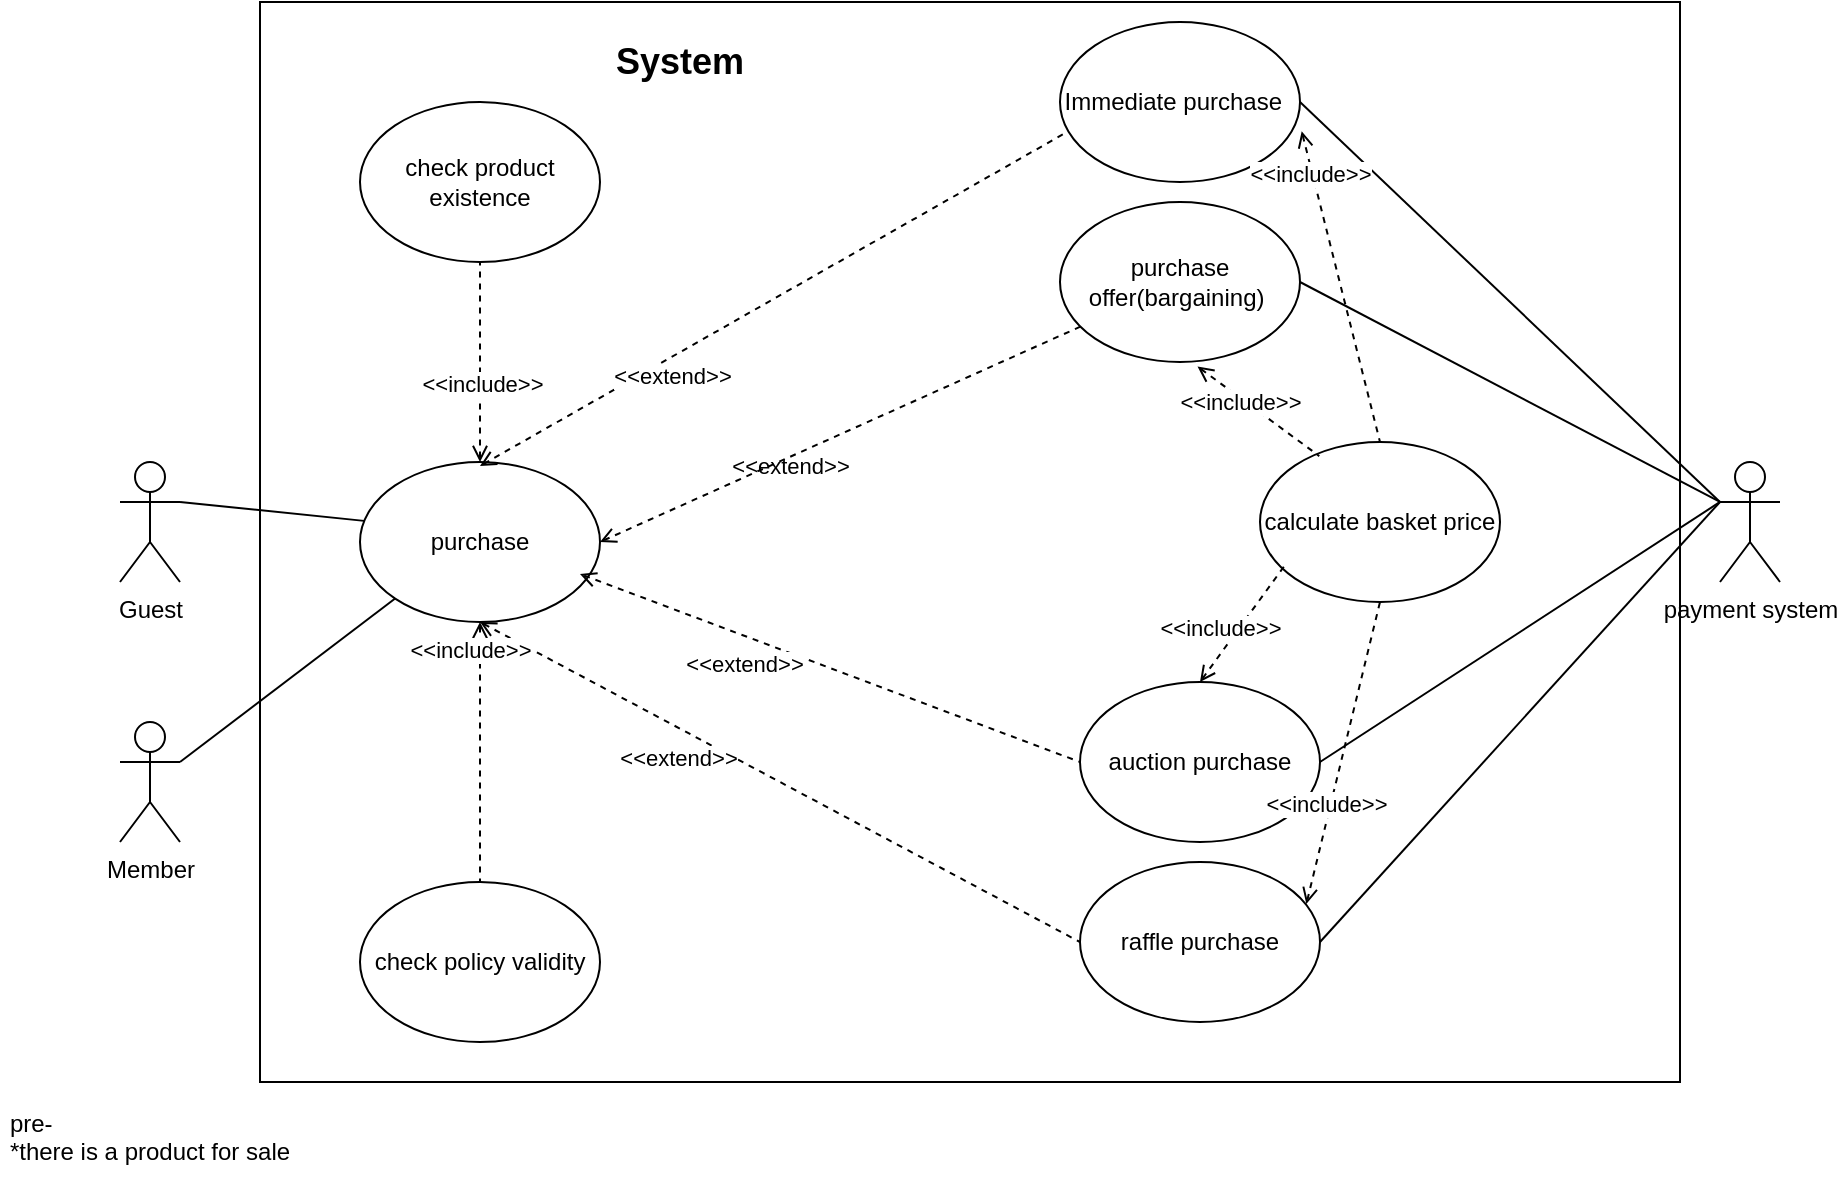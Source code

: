 <mxfile version="14.6.3" type="device" pages="5"><diagram id="LYYo90XzuGMvSSQ_Qr7-" name="use case 2.9"><mxGraphModel dx="1038" dy="580" grid="1" gridSize="10" guides="1" tooltips="1" connect="1" arrows="1" fold="1" page="1" pageScale="1" pageWidth="827" pageHeight="1169" math="0" shadow="0"><root><mxCell id="0"/><mxCell id="1" parent="0"/><mxCell id="b2Fs6pZOKG2eScJOrIsH-1" value="" style="rounded=0;whiteSpace=wrap;html=1;" parent="1" vertex="1"><mxGeometry x="190" y="20" width="710" height="540" as="geometry"/></mxCell><mxCell id="b2Fs6pZOKG2eScJOrIsH-2" value="&lt;font style=&quot;font-size: 18px&quot;&gt;&lt;b&gt;System&lt;/b&gt;&lt;/font&gt;" style="text;html=1;strokeColor=none;fillColor=none;align=center;verticalAlign=middle;whiteSpace=wrap;rounded=0;" parent="1" vertex="1"><mxGeometry x="380" y="40" width="40" height="20" as="geometry"/></mxCell><mxCell id="b2Fs6pZOKG2eScJOrIsH-3" value="Guest" style="shape=umlActor;verticalLabelPosition=bottom;verticalAlign=top;html=1;outlineConnect=0;" parent="1" vertex="1"><mxGeometry x="120" y="250" width="30" height="60" as="geometry"/></mxCell><mxCell id="b2Fs6pZOKG2eScJOrIsH-6" value="Immediate purchase&amp;nbsp;&amp;nbsp;" style="ellipse;whiteSpace=wrap;html=1;" parent="1" vertex="1"><mxGeometry x="590" y="30" width="120" height="80" as="geometry"/></mxCell><mxCell id="b2Fs6pZOKG2eScJOrIsH-7" value="purchase offer(bargaining)&amp;nbsp;" style="ellipse;whiteSpace=wrap;html=1;" parent="1" vertex="1"><mxGeometry x="590" y="120" width="120" height="80" as="geometry"/></mxCell><mxCell id="b2Fs6pZOKG2eScJOrIsH-8" value="auction purchase" style="ellipse;whiteSpace=wrap;html=1;" parent="1" vertex="1"><mxGeometry x="600" y="360" width="120" height="80" as="geometry"/></mxCell><mxCell id="b2Fs6pZOKG2eScJOrIsH-9" value="raffle purchase" style="ellipse;whiteSpace=wrap;html=1;" parent="1" vertex="1"><mxGeometry x="600" y="450" width="120" height="80" as="geometry"/></mxCell><mxCell id="b2Fs6pZOKG2eScJOrIsH-14" value="payment system" style="shape=umlActor;verticalLabelPosition=bottom;verticalAlign=top;html=1;outlineConnect=0;" parent="1" vertex="1"><mxGeometry x="920" y="250" width="30" height="60" as="geometry"/></mxCell><mxCell id="b2Fs6pZOKG2eScJOrIsH-15" value="" style="endArrow=none;html=1;strokeWidth=1;exitX=1;exitY=0.5;exitDx=0;exitDy=0;entryX=0;entryY=0.333;entryDx=0;entryDy=0;entryPerimeter=0;" parent="1" source="b2Fs6pZOKG2eScJOrIsH-6" target="b2Fs6pZOKG2eScJOrIsH-14" edge="1"><mxGeometry width="50" height="50" relative="1" as="geometry"><mxPoint x="390" y="310" as="sourcePoint"/><mxPoint x="440" y="260" as="targetPoint"/></mxGeometry></mxCell><mxCell id="b2Fs6pZOKG2eScJOrIsH-16" value="" style="endArrow=none;html=1;strokeWidth=1;entryX=1;entryY=0.5;entryDx=0;entryDy=0;exitX=0;exitY=0.333;exitDx=0;exitDy=0;exitPerimeter=0;" parent="1" source="b2Fs6pZOKG2eScJOrIsH-14" target="b2Fs6pZOKG2eScJOrIsH-7" edge="1"><mxGeometry width="50" height="50" relative="1" as="geometry"><mxPoint x="390" y="310" as="sourcePoint"/><mxPoint x="440" y="260" as="targetPoint"/></mxGeometry></mxCell><mxCell id="b2Fs6pZOKG2eScJOrIsH-17" value="" style="endArrow=none;html=1;strokeWidth=1;exitX=1;exitY=0.5;exitDx=0;exitDy=0;entryX=0;entryY=0.333;entryDx=0;entryDy=0;entryPerimeter=0;" parent="1" source="b2Fs6pZOKG2eScJOrIsH-8" target="b2Fs6pZOKG2eScJOrIsH-14" edge="1"><mxGeometry width="50" height="50" relative="1" as="geometry"><mxPoint x="390" y="310" as="sourcePoint"/><mxPoint x="440" y="260" as="targetPoint"/></mxGeometry></mxCell><mxCell id="b2Fs6pZOKG2eScJOrIsH-18" value="" style="endArrow=none;html=1;strokeWidth=1;exitX=1;exitY=0.5;exitDx=0;exitDy=0;entryX=0;entryY=0.333;entryDx=0;entryDy=0;entryPerimeter=0;" parent="1" source="b2Fs6pZOKG2eScJOrIsH-9" edge="1" target="b2Fs6pZOKG2eScJOrIsH-14"><mxGeometry width="50" height="50" relative="1" as="geometry"><mxPoint x="390" y="310" as="sourcePoint"/><mxPoint x="670" y="270" as="targetPoint"/></mxGeometry></mxCell><mxCell id="xn1g7ngLFAxdrp32-3mi-1" value="Member" style="shape=umlActor;verticalLabelPosition=bottom;verticalAlign=top;html=1;outlineConnect=0;" parent="1" vertex="1"><mxGeometry x="120" y="380" width="30" height="60" as="geometry"/></mxCell><mxCell id="WsXYbsfWdPV_cUbZ-mYJ-1" value="&lt;div style=&quot;text-align: left&quot;&gt;&lt;span&gt;pre-&lt;/span&gt;&lt;/div&gt;&lt;div style=&quot;text-align: left&quot;&gt;&lt;span&gt;*there is a product for sale&lt;/span&gt;&lt;/div&gt;&lt;div style=&quot;text-align: left&quot;&gt;&lt;br&gt;&lt;/div&gt;" style="text;html=1;strokeColor=none;fillColor=none;align=center;verticalAlign=middle;whiteSpace=wrap;rounded=0;" parent="1" vertex="1"><mxGeometry x="60" y="585" width="150" height="20" as="geometry"/></mxCell><mxCell id="vqwUWqQUF5Ha8Q0E7uZ_-1" value="purchase" style="ellipse;whiteSpace=wrap;html=1;" vertex="1" parent="1"><mxGeometry x="240" y="250" width="120" height="80" as="geometry"/></mxCell><mxCell id="vqwUWqQUF5Ha8Q0E7uZ_-2" value="" style="endArrow=none;html=1;exitX=1;exitY=0.333;exitDx=0;exitDy=0;exitPerimeter=0;entryX=0.017;entryY=0.368;entryDx=0;entryDy=0;entryPerimeter=0;" edge="1" parent="1" source="b2Fs6pZOKG2eScJOrIsH-3" target="vqwUWqQUF5Ha8Q0E7uZ_-1"><mxGeometry width="50" height="50" relative="1" as="geometry"><mxPoint x="390" y="320" as="sourcePoint"/><mxPoint x="440" y="270" as="targetPoint"/></mxGeometry></mxCell><mxCell id="vqwUWqQUF5Ha8Q0E7uZ_-3" value="" style="endArrow=none;html=1;exitX=1;exitY=0.333;exitDx=0;exitDy=0;exitPerimeter=0;entryX=0;entryY=1;entryDx=0;entryDy=0;" edge="1" parent="1" source="xn1g7ngLFAxdrp32-3mi-1" target="vqwUWqQUF5Ha8Q0E7uZ_-1"><mxGeometry width="50" height="50" relative="1" as="geometry"><mxPoint x="390" y="320" as="sourcePoint"/><mxPoint x="440" y="270" as="targetPoint"/></mxGeometry></mxCell><mxCell id="vqwUWqQUF5Ha8Q0E7uZ_-4" value="check product existence" style="ellipse;whiteSpace=wrap;html=1;" vertex="1" parent="1"><mxGeometry x="240" y="70" width="120" height="80" as="geometry"/></mxCell><mxCell id="WebZ_HDchoamNrW-QF0N-2" value="" style="endArrow=none;html=1;exitX=0.5;exitY=0;exitDx=0;exitDy=0;dashed=1;startArrow=open;startFill=0;" edge="1" parent="1" source="vqwUWqQUF5Ha8Q0E7uZ_-1" target="vqwUWqQUF5Ha8Q0E7uZ_-4"><mxGeometry width="50" height="50" relative="1" as="geometry"><mxPoint x="299.5" y="260" as="sourcePoint"/><mxPoint x="299.5" y="200" as="targetPoint"/></mxGeometry></mxCell><mxCell id="FwOVePtfRoRZjrnlJdae-1" value="&amp;lt;&amp;lt;include&amp;gt;&amp;gt;" style="edgeLabel;html=1;align=center;verticalAlign=middle;resizable=0;points=[];" vertex="1" connectable="0" parent="WebZ_HDchoamNrW-QF0N-2"><mxGeometry x="-0.54" y="-3" relative="1" as="geometry"><mxPoint x="-2" y="-16" as="offset"/></mxGeometry></mxCell><mxCell id="NxCVzPVJ4UTw1zER4ajZ-1" value="" style="endArrow=none;dashed=1;html=1;strokeWidth=1;entryX=0.017;entryY=0.698;entryDx=0;entryDy=0;endFill=0;entryPerimeter=0;startArrow=open;startFill=0;" edge="1" parent="1" target="b2Fs6pZOKG2eScJOrIsH-6"><mxGeometry width="50" height="50" relative="1" as="geometry"><mxPoint x="300" y="252" as="sourcePoint"/><mxPoint x="304.03" y="417.38" as="targetPoint"/></mxGeometry></mxCell><mxCell id="NxCVzPVJ4UTw1zER4ajZ-2" value="&amp;lt;&amp;lt;extend&amp;gt;&amp;gt;" style="edgeLabel;html=1;align=center;verticalAlign=middle;resizable=0;points=[];" vertex="1" connectable="0" parent="NxCVzPVJ4UTw1zER4ajZ-1"><mxGeometry x="-0.307" relative="1" as="geometry"><mxPoint x="-5.07" y="12.26" as="offset"/></mxGeometry></mxCell><mxCell id="MO4QFQQY7Mv7rf0YVzIj-1" value="" style="endArrow=none;dashed=1;html=1;strokeWidth=1;exitX=1;exitY=0.5;exitDx=0;exitDy=0;endFill=0;startArrow=open;startFill=0;" edge="1" parent="1" source="vqwUWqQUF5Ha8Q0E7uZ_-1" target="b2Fs6pZOKG2eScJOrIsH-7"><mxGeometry width="50" height="50" relative="1" as="geometry"><mxPoint x="397.574" y="178.284" as="sourcePoint"/><mxPoint x="321.6" y="413.04" as="targetPoint"/></mxGeometry></mxCell><mxCell id="MO4QFQQY7Mv7rf0YVzIj-2" value="&amp;lt;&amp;lt;extend&amp;gt;&amp;gt;" style="edgeLabel;html=1;align=center;verticalAlign=middle;resizable=0;points=[];labelBackgroundColor=none;" vertex="1" connectable="0" parent="MO4QFQQY7Mv7rf0YVzIj-1"><mxGeometry x="-0.307" relative="1" as="geometry"><mxPoint x="12" y="-1" as="offset"/></mxGeometry></mxCell><mxCell id="MO4QFQQY7Mv7rf0YVzIj-3" value="" style="endArrow=none;dashed=1;html=1;strokeWidth=1;entryX=0;entryY=0.5;entryDx=0;entryDy=0;endFill=0;startArrow=open;startFill=0;" edge="1" parent="1" target="b2Fs6pZOKG2eScJOrIsH-8"><mxGeometry width="50" height="50" relative="1" as="geometry"><mxPoint x="350" y="306" as="sourcePoint"/><mxPoint x="331.6" y="423.04" as="targetPoint"/></mxGeometry></mxCell><mxCell id="MO4QFQQY7Mv7rf0YVzIj-4" value="&amp;lt;&amp;lt;extend&amp;gt;&amp;gt;" style="edgeLabel;html=1;align=center;verticalAlign=middle;resizable=0;points=[];" vertex="1" connectable="0" parent="MO4QFQQY7Mv7rf0YVzIj-3"><mxGeometry x="-0.307" relative="1" as="geometry"><mxPoint x="-5.07" y="12.26" as="offset"/></mxGeometry></mxCell><mxCell id="MO4QFQQY7Mv7rf0YVzIj-5" value="" style="endArrow=none;dashed=1;html=1;strokeWidth=1;exitX=0.5;exitY=1;exitDx=0;exitDy=0;entryX=0;entryY=0.5;entryDx=0;entryDy=0;endFill=0;startArrow=open;startFill=0;" edge="1" parent="1" source="vqwUWqQUF5Ha8Q0E7uZ_-1" target="b2Fs6pZOKG2eScJOrIsH-9"><mxGeometry width="50" height="50" relative="1" as="geometry"><mxPoint x="417.574" y="198.284" as="sourcePoint"/><mxPoint x="341.6" y="433.04" as="targetPoint"/></mxGeometry></mxCell><mxCell id="MO4QFQQY7Mv7rf0YVzIj-6" value="&amp;lt;&amp;lt;extend&amp;gt;&amp;gt;" style="edgeLabel;html=1;align=center;verticalAlign=middle;resizable=0;points=[];" vertex="1" connectable="0" parent="MO4QFQQY7Mv7rf0YVzIj-5"><mxGeometry x="-0.307" relative="1" as="geometry"><mxPoint x="-5.07" y="12.26" as="offset"/></mxGeometry></mxCell><mxCell id="M95Yaop4t_9F8HB49w1v-1" value="check policy validity" style="ellipse;whiteSpace=wrap;html=1;labelBackgroundColor=none;" vertex="1" parent="1"><mxGeometry x="240" y="460" width="120" height="80" as="geometry"/></mxCell><mxCell id="M95Yaop4t_9F8HB49w1v-2" value="" style="endArrow=none;html=1;entryX=0.5;entryY=0;entryDx=0;entryDy=0;dashed=1;startArrow=open;startFill=0;" edge="1" parent="1" source="vqwUWqQUF5Ha8Q0E7uZ_-1" target="M95Yaop4t_9F8HB49w1v-1"><mxGeometry width="50" height="50" relative="1" as="geometry"><mxPoint x="309.5" y="270" as="sourcePoint"/><mxPoint x="309.5" y="210" as="targetPoint"/></mxGeometry></mxCell><mxCell id="M95Yaop4t_9F8HB49w1v-3" value="&amp;lt;&amp;lt;include&amp;gt;&amp;gt;" style="edgeLabel;html=1;align=center;verticalAlign=middle;resizable=0;points=[];" vertex="1" connectable="0" parent="M95Yaop4t_9F8HB49w1v-2"><mxGeometry x="-0.54" y="-3" relative="1" as="geometry"><mxPoint x="-2" y="-16" as="offset"/></mxGeometry></mxCell><mxCell id="M95Yaop4t_9F8HB49w1v-5" value="calculate basket price" style="ellipse;whiteSpace=wrap;html=1;labelBackgroundColor=none;" vertex="1" parent="1"><mxGeometry x="690" y="240" width="120" height="80" as="geometry"/></mxCell><mxCell id="M95Yaop4t_9F8HB49w1v-6" value="" style="endArrow=none;html=1;exitX=1.007;exitY=0.683;exitDx=0;exitDy=0;entryX=0.5;entryY=0;entryDx=0;entryDy=0;dashed=1;startArrow=open;startFill=0;exitPerimeter=0;" edge="1" parent="1" source="b2Fs6pZOKG2eScJOrIsH-6" target="M95Yaop4t_9F8HB49w1v-5"><mxGeometry width="50" height="50" relative="1" as="geometry"><mxPoint x="659.5" y="310" as="sourcePoint"/><mxPoint x="659.5" y="250" as="targetPoint"/></mxGeometry></mxCell><mxCell id="M95Yaop4t_9F8HB49w1v-7" value="&amp;lt;&amp;lt;include&amp;gt;&amp;gt;" style="edgeLabel;html=1;align=center;verticalAlign=middle;resizable=0;points=[];" vertex="1" connectable="0" parent="M95Yaop4t_9F8HB49w1v-6"><mxGeometry x="-0.54" y="-3" relative="1" as="geometry"><mxPoint x="-2" y="-16" as="offset"/></mxGeometry></mxCell><mxCell id="M95Yaop4t_9F8HB49w1v-8" value="" style="endArrow=none;html=1;exitX=0.573;exitY=1.028;exitDx=0;exitDy=0;entryX=0.247;entryY=0.088;entryDx=0;entryDy=0;dashed=1;startArrow=open;startFill=0;exitPerimeter=0;entryPerimeter=0;" edge="1" parent="1" source="b2Fs6pZOKG2eScJOrIsH-7" target="M95Yaop4t_9F8HB49w1v-5"><mxGeometry width="50" height="50" relative="1" as="geometry"><mxPoint x="720.84" y="94.64" as="sourcePoint"/><mxPoint x="760" y="250" as="targetPoint"/></mxGeometry></mxCell><mxCell id="M95Yaop4t_9F8HB49w1v-9" value="&amp;lt;&amp;lt;include&amp;gt;&amp;gt;" style="edgeLabel;html=1;align=center;verticalAlign=middle;resizable=0;points=[];" vertex="1" connectable="0" parent="M95Yaop4t_9F8HB49w1v-8"><mxGeometry x="-0.54" y="-3" relative="1" as="geometry"><mxPoint x="9" y="5" as="offset"/></mxGeometry></mxCell><mxCell id="M95Yaop4t_9F8HB49w1v-12" value="" style="endArrow=none;html=1;exitX=0.5;exitY=0;exitDx=0;exitDy=0;entryX=0.1;entryY=0.778;entryDx=0;entryDy=0;dashed=1;startArrow=open;startFill=0;entryPerimeter=0;" edge="1" parent="1" source="b2Fs6pZOKG2eScJOrIsH-8" target="M95Yaop4t_9F8HB49w1v-5"><mxGeometry width="50" height="50" relative="1" as="geometry"><mxPoint x="570" y="350" as="sourcePoint"/><mxPoint x="570" y="290" as="targetPoint"/></mxGeometry></mxCell><mxCell id="M95Yaop4t_9F8HB49w1v-13" value="&amp;lt;&amp;lt;include&amp;gt;&amp;gt;" style="edgeLabel;html=1;align=center;verticalAlign=middle;resizable=0;points=[];" vertex="1" connectable="0" parent="M95Yaop4t_9F8HB49w1v-12"><mxGeometry x="-0.54" y="-3" relative="1" as="geometry"><mxPoint x="-2" y="-16" as="offset"/></mxGeometry></mxCell><mxCell id="M95Yaop4t_9F8HB49w1v-14" value="" style="endArrow=none;html=1;exitX=0.943;exitY=0.263;exitDx=0;exitDy=0;entryX=0.5;entryY=1;entryDx=0;entryDy=0;dashed=1;startArrow=open;startFill=0;exitPerimeter=0;" edge="1" parent="1" source="b2Fs6pZOKG2eScJOrIsH-9" target="M95Yaop4t_9F8HB49w1v-5"><mxGeometry width="50" height="50" relative="1" as="geometry"><mxPoint x="319.5" y="280" as="sourcePoint"/><mxPoint x="319.5" y="220" as="targetPoint"/></mxGeometry></mxCell><mxCell id="M95Yaop4t_9F8HB49w1v-15" value="&amp;lt;&amp;lt;include&amp;gt;&amp;gt;" style="edgeLabel;html=1;align=center;verticalAlign=middle;resizable=0;points=[];" vertex="1" connectable="0" parent="M95Yaop4t_9F8HB49w1v-14"><mxGeometry x="-0.54" y="-3" relative="1" as="geometry"><mxPoint x="-2" y="-16" as="offset"/></mxGeometry></mxCell></root></mxGraphModel></diagram><diagram id="x3O1I0SH4wNyOIBkKrDV" name="Immediate purchase  "><mxGraphModel dx="1038" dy="580" grid="1" gridSize="10" guides="1" tooltips="1" connect="1" arrows="1" fold="1" page="1" pageScale="1" pageWidth="827" pageHeight="1169" math="0" shadow="0"><root><mxCell id="Mp27AsJRZwUi8c5IHPKr-0"/><mxCell id="Mp27AsJRZwUi8c5IHPKr-1" parent="Mp27AsJRZwUi8c5IHPKr-0"/><mxCell id="Mp27AsJRZwUi8c5IHPKr-2" value="" style="rounded=0;whiteSpace=wrap;html=1;" parent="Mp27AsJRZwUi8c5IHPKr-1" vertex="1"><mxGeometry x="230" y="50" width="350" height="520" as="geometry"/></mxCell><mxCell id="Mp27AsJRZwUi8c5IHPKr-3" value="&lt;font style=&quot;font-size: 18px&quot;&gt;&lt;b&gt;System&lt;/b&gt;&lt;/font&gt;" style="text;html=1;strokeColor=none;fillColor=none;align=center;verticalAlign=middle;whiteSpace=wrap;rounded=0;" parent="Mp27AsJRZwUi8c5IHPKr-1" vertex="1"><mxGeometry x="380" y="70" width="40" height="20" as="geometry"/></mxCell><mxCell id="Mp27AsJRZwUi8c5IHPKr-4" value="Guest" style="shape=umlActor;verticalLabelPosition=bottom;verticalAlign=top;html=1;outlineConnect=0;" parent="Mp27AsJRZwUi8c5IHPKr-1" vertex="1"><mxGeometry x="130" y="250" width="30" height="60" as="geometry"/></mxCell><mxCell id="Mp27AsJRZwUi8c5IHPKr-5" value="pay" style="ellipse;whiteSpace=wrap;html=1;" parent="Mp27AsJRZwUi8c5IHPKr-1" vertex="1"><mxGeometry x="345" y="240" width="120" height="80" as="geometry"/></mxCell><mxCell id="Mp27AsJRZwUi8c5IHPKr-88" value="" style="endArrow=none;html=1;strokeWidth=1;exitX=0.5;exitY=0.5;exitDx=0;exitDy=0;exitPerimeter=0;entryX=0;entryY=0.5;entryDx=0;entryDy=0;" parent="Mp27AsJRZwUi8c5IHPKr-1" source="Mp27AsJRZwUi8c5IHPKr-4" target="Mp27AsJRZwUi8c5IHPKr-5" edge="1"><mxGeometry width="50" height="50" relative="1" as="geometry"><mxPoint x="390" y="320" as="sourcePoint"/><mxPoint x="440" y="270" as="targetPoint"/></mxGeometry></mxCell><mxCell id="Mp27AsJRZwUi8c5IHPKr-90" value="Payment system" style="shape=umlActor;verticalLabelPosition=bottom;verticalAlign=top;html=1;outlineConnect=0;" parent="Mp27AsJRZwUi8c5IHPKr-1" vertex="1"><mxGeometry x="630" y="250" width="30" height="60" as="geometry"/></mxCell><mxCell id="Mp27AsJRZwUi8c5IHPKr-92" value="" style="endArrow=none;html=1;strokeWidth=1;exitX=0.5;exitY=0.5;exitDx=0;exitDy=0;exitPerimeter=0;entryX=1;entryY=0.5;entryDx=0;entryDy=0;" parent="Mp27AsJRZwUi8c5IHPKr-1" source="Mp27AsJRZwUi8c5IHPKr-90" target="Mp27AsJRZwUi8c5IHPKr-5" edge="1"><mxGeometry width="50" height="50" relative="1" as="geometry"><mxPoint x="390" y="320" as="sourcePoint"/><mxPoint x="465.24" y="412.64" as="targetPoint"/></mxGeometry></mxCell><mxCell id="0LnWmASZvj8r4SmKCA6A-0" value="post-&lt;br&gt;*amount of product in store was updated&lt;br&gt;*user bought the product" style="text;html=1;strokeColor=none;fillColor=none;align=left;verticalAlign=middle;whiteSpace=wrap;rounded=0;" parent="Mp27AsJRZwUi8c5IHPKr-1" vertex="1"><mxGeometry x="40" y="575" width="620" height="20" as="geometry"/></mxCell><mxCell id="0LnWmASZvj8r4SmKCA6A-2" value="happy-&lt;br&gt;user buys the product &quot;soap&quot;, pays for it, and finish the transaction" style="text;html=1;align=left;verticalAlign=middle;resizable=0;points=[];autosize=1;strokeColor=none;" parent="Mp27AsJRZwUi8c5IHPKr-1" vertex="1"><mxGeometry x="40" y="620" width="370" height="30" as="geometry"/></mxCell><mxCell id="0LnWmASZvj8r4SmKCA6A-4" value="sad-&lt;br&gt;there are no ways for the user to make a mistake" style="text;html=1;align=left;verticalAlign=middle;resizable=0;points=[];autosize=1;strokeColor=none;" parent="Mp27AsJRZwUi8c5IHPKr-1" vertex="1"><mxGeometry x="40" y="670" width="280" height="30" as="geometry"/></mxCell></root></mxGraphModel></diagram><diagram id="xxIFkMKNj_hENoPi5NzZ" name="purchase offer(bargaining) "><mxGraphModel dx="1038" dy="580" grid="1" gridSize="10" guides="1" tooltips="1" connect="1" arrows="1" fold="1" page="1" pageScale="1" pageWidth="827" pageHeight="1169" math="0" shadow="0"><root><mxCell id="NS_hONS-Wo-LpTFMB2IX-0"/><mxCell id="NS_hONS-Wo-LpTFMB2IX-1" parent="NS_hONS-Wo-LpTFMB2IX-0"/><mxCell id="NS_hONS-Wo-LpTFMB2IX-2" value="" style="rounded=0;whiteSpace=wrap;html=1;" parent="NS_hONS-Wo-LpTFMB2IX-1" vertex="1"><mxGeometry x="160" y="50" width="620" height="600" as="geometry"/></mxCell><mxCell id="NS_hONS-Wo-LpTFMB2IX-3" value="&lt;font style=&quot;font-size: 18px&quot;&gt;&lt;b&gt;System&lt;/b&gt;&lt;/font&gt;" style="text;html=1;strokeColor=none;fillColor=none;align=center;verticalAlign=middle;whiteSpace=wrap;rounded=0;" parent="NS_hONS-Wo-LpTFMB2IX-1" vertex="1"><mxGeometry x="380" y="70" width="40" height="20" as="geometry"/></mxCell><mxCell id="NS_hONS-Wo-LpTFMB2IX-4" value="Guest" style="shape=umlActor;verticalLabelPosition=bottom;verticalAlign=top;html=1;outlineConnect=0;" parent="NS_hONS-Wo-LpTFMB2IX-1" vertex="1"><mxGeometry x="110" y="110" width="30" height="60" as="geometry"/></mxCell><mxCell id="NS_hONS-Wo-LpTFMB2IX-6" value="offer price to owner/manager" style="ellipse;whiteSpace=wrap;html=1;" parent="NS_hONS-Wo-LpTFMB2IX-1" vertex="1"><mxGeometry x="370" y="100" width="120" height="80" as="geometry"/></mxCell><mxCell id="NS_hONS-Wo-LpTFMB2IX-9" value="" style="endArrow=none;html=1;strokeWidth=1;exitX=0.5;exitY=0.5;exitDx=0;exitDy=0;exitPerimeter=0;entryX=0;entryY=0.5;entryDx=0;entryDy=0;" parent="NS_hONS-Wo-LpTFMB2IX-1" source="NS_hONS-Wo-LpTFMB2IX-4" target="NS_hONS-Wo-LpTFMB2IX-6" edge="1"><mxGeometry width="50" height="50" relative="1" as="geometry"><mxPoint x="390" y="320" as="sourcePoint"/><mxPoint x="320" y="140" as="targetPoint"/></mxGeometry></mxCell><mxCell id="NS_hONS-Wo-LpTFMB2IX-10" value="Payment system" style="shape=umlActor;verticalLabelPosition=bottom;verticalAlign=top;html=1;outlineConnect=0;" parent="NS_hONS-Wo-LpTFMB2IX-1" vertex="1"><mxGeometry x="880" y="320" width="30" height="60" as="geometry"/></mxCell><mxCell id="YmDNh4i9ASDcjlH_65HV-1" value="reject offer" style="ellipse;whiteSpace=wrap;html=1;" parent="NS_hONS-Wo-LpTFMB2IX-1" vertex="1"><mxGeometry x="230" y="400" width="120" height="80" as="geometry"/></mxCell><mxCell id="YmDNh4i9ASDcjlH_65HV-2" value="" style="endArrow=none;dashed=1;html=1;strokeWidth=1;exitX=0;exitY=1;exitDx=0;exitDy=0;entryX=0.68;entryY=0.038;entryDx=0;entryDy=0;endFill=0;entryPerimeter=0;startArrow=open;startFill=0;" parent="NS_hONS-Wo-LpTFMB2IX-1" source="NS_hONS-Wo-LpTFMB2IX-6" target="YmDNh4i9ASDcjlH_65HV-1" edge="1"><mxGeometry width="50" height="50" relative="1" as="geometry"><mxPoint x="440" y="260" as="sourcePoint"/><mxPoint x="440" y="190" as="targetPoint"/></mxGeometry></mxCell><mxCell id="YmDNh4i9ASDcjlH_65HV-3" value="&amp;lt;&amp;lt;extend&amp;gt;&amp;gt;" style="edgeLabel;html=1;align=center;verticalAlign=middle;resizable=0;points=[];" parent="YmDNh4i9ASDcjlH_65HV-2" vertex="1" connectable="0"><mxGeometry x="-0.307" relative="1" as="geometry"><mxPoint x="-5.07" y="12.26" as="offset"/></mxGeometry></mxCell><mxCell id="YmDNh4i9ASDcjlH_65HV-4" value="counter offer" style="ellipse;whiteSpace=wrap;html=1;" parent="NS_hONS-Wo-LpTFMB2IX-1" vertex="1"><mxGeometry x="400" y="400" width="120" height="80" as="geometry"/></mxCell><mxCell id="YmDNh4i9ASDcjlH_65HV-5" value="" style="endArrow=none;dashed=1;html=1;strokeWidth=1;exitX=0.5;exitY=1;exitDx=0;exitDy=0;entryX=0.5;entryY=0;entryDx=0;entryDy=0;endFill=0;startArrow=open;startFill=0;" parent="NS_hONS-Wo-LpTFMB2IX-1" source="NS_hONS-Wo-LpTFMB2IX-6" target="YmDNh4i9ASDcjlH_65HV-4" edge="1"><mxGeometry width="50" height="50" relative="1" as="geometry"><mxPoint x="397.574" y="328.284" as="sourcePoint"/><mxPoint x="361.6" y="413.04" as="targetPoint"/></mxGeometry></mxCell><mxCell id="YmDNh4i9ASDcjlH_65HV-6" value="&amp;lt;&amp;lt;extend&amp;gt;&amp;gt;" style="edgeLabel;html=1;align=center;verticalAlign=middle;resizable=0;points=[];" parent="YmDNh4i9ASDcjlH_65HV-5" vertex="1" connectable="0"><mxGeometry x="-0.307" relative="1" as="geometry"><mxPoint x="-5.07" y="12.26" as="offset"/></mxGeometry></mxCell><mxCell id="YmDNh4i9ASDcjlH_65HV-8" value="inform owner/manager about offer" style="ellipse;whiteSpace=wrap;html=1;" parent="NS_hONS-Wo-LpTFMB2IX-1" vertex="1"><mxGeometry x="160" y="290" width="120" height="80" as="geometry"/></mxCell><mxCell id="YmDNh4i9ASDcjlH_65HV-9" value="" style="endArrow=open;dashed=1;html=1;strokeWidth=1;exitX=0.577;exitY=-0.017;exitDx=0;exitDy=0;entryX=0;entryY=0.5;entryDx=0;entryDy=0;endFill=0;exitPerimeter=0;" parent="NS_hONS-Wo-LpTFMB2IX-1" source="YmDNh4i9ASDcjlH_65HV-8" target="NS_hONS-Wo-LpTFMB2IX-6" edge="1"><mxGeometry width="50" height="50" relative="1" as="geometry"><mxPoint x="440" y="260" as="sourcePoint"/><mxPoint x="440" y="190" as="targetPoint"/></mxGeometry></mxCell><mxCell id="YmDNh4i9ASDcjlH_65HV-10" value="&amp;lt;&amp;lt;include&amp;gt;&amp;gt;" style="edgeLabel;html=1;align=center;verticalAlign=middle;resizable=0;points=[];" parent="YmDNh4i9ASDcjlH_65HV-9" vertex="1" connectable="0"><mxGeometry x="-0.307" relative="1" as="geometry"><mxPoint x="9" as="offset"/></mxGeometry></mxCell><mxCell id="YmDNh4i9ASDcjlH_65HV-11" value="reject counter" style="ellipse;whiteSpace=wrap;html=1;" parent="NS_hONS-Wo-LpTFMB2IX-1" vertex="1"><mxGeometry x="310" y="520" width="120" height="80" as="geometry"/></mxCell><mxCell id="YmDNh4i9ASDcjlH_65HV-12" value="" style="endArrow=none;dashed=1;html=1;strokeWidth=1;exitX=0;exitY=1;exitDx=0;exitDy=0;entryX=0.5;entryY=0;entryDx=0;entryDy=0;endFill=0;startArrow=open;startFill=0;" parent="NS_hONS-Wo-LpTFMB2IX-1" source="YmDNh4i9ASDcjlH_65HV-4" target="YmDNh4i9ASDcjlH_65HV-11" edge="1"><mxGeometry width="50" height="50" relative="1" as="geometry"><mxPoint x="440" y="340" as="sourcePoint"/><mxPoint x="470" y="410" as="targetPoint"/></mxGeometry></mxCell><mxCell id="YmDNh4i9ASDcjlH_65HV-13" value="&amp;lt;&amp;lt;extend&amp;gt;&amp;gt;" style="edgeLabel;html=1;align=center;verticalAlign=middle;resizable=0;points=[];" parent="YmDNh4i9ASDcjlH_65HV-12" vertex="1" connectable="0"><mxGeometry x="-0.307" relative="1" as="geometry"><mxPoint x="-5.07" y="12.26" as="offset"/></mxGeometry></mxCell><mxCell id="YmDNh4i9ASDcjlH_65HV-14" value="accept counter and&amp;nbsp; pay" style="ellipse;whiteSpace=wrap;html=1;" parent="NS_hONS-Wo-LpTFMB2IX-1" vertex="1"><mxGeometry x="450" y="520" width="120" height="80" as="geometry"/></mxCell><mxCell id="YmDNh4i9ASDcjlH_65HV-15" value="" style="endArrow=none;dashed=1;html=1;strokeWidth=1;exitX=0.763;exitY=0.967;exitDx=0;exitDy=0;entryX=0.5;entryY=0;entryDx=0;entryDy=0;endFill=0;startArrow=open;startFill=0;exitPerimeter=0;" parent="NS_hONS-Wo-LpTFMB2IX-1" source="YmDNh4i9ASDcjlH_65HV-4" target="YmDNh4i9ASDcjlH_65HV-14" edge="1"><mxGeometry width="50" height="50" relative="1" as="geometry"><mxPoint x="427.574" y="478.284" as="sourcePoint"/><mxPoint x="380" y="530" as="targetPoint"/></mxGeometry></mxCell><mxCell id="YmDNh4i9ASDcjlH_65HV-16" value="&amp;lt;&amp;lt;extend&amp;gt;&amp;gt;" style="edgeLabel;html=1;align=center;verticalAlign=middle;resizable=0;points=[];" parent="YmDNh4i9ASDcjlH_65HV-15" vertex="1" connectable="0"><mxGeometry x="-0.307" relative="1" as="geometry"><mxPoint x="-5.07" y="12.26" as="offset"/></mxGeometry></mxCell><mxCell id="YmDNh4i9ASDcjlH_65HV-17" value="" style="endArrow=none;html=1;strokeWidth=1;exitX=0.92;exitY=0.247;exitDx=0;exitDy=0;exitPerimeter=0;entryX=0;entryY=0.333;entryDx=0;entryDy=0;entryPerimeter=0;" parent="NS_hONS-Wo-LpTFMB2IX-1" source="YmDNh4i9ASDcjlH_65HV-14" target="NS_hONS-Wo-LpTFMB2IX-10" edge="1"><mxGeometry width="50" height="50" relative="1" as="geometry"><mxPoint x="135" y="150" as="sourcePoint"/><mxPoint x="380" y="150" as="targetPoint"/></mxGeometry></mxCell><mxCell id="YmDNh4i9ASDcjlH_65HV-18" value="confirm offer" style="ellipse;whiteSpace=wrap;html=1;" parent="NS_hONS-Wo-LpTFMB2IX-1" vertex="1"><mxGeometry x="550" y="370" width="120" height="80" as="geometry"/></mxCell><mxCell id="YmDNh4i9ASDcjlH_65HV-19" value="" style="endArrow=none;dashed=1;html=1;strokeWidth=1;exitX=0.98;exitY=0.722;exitDx=0;exitDy=0;entryX=0;entryY=0;entryDx=0;entryDy=0;endFill=0;startArrow=open;startFill=0;exitPerimeter=0;" parent="NS_hONS-Wo-LpTFMB2IX-1" source="NS_hONS-Wo-LpTFMB2IX-6" target="YmDNh4i9ASDcjlH_65HV-18" edge="1"><mxGeometry width="50" height="50" relative="1" as="geometry"><mxPoint x="440" y="340" as="sourcePoint"/><mxPoint x="470" y="410" as="targetPoint"/></mxGeometry></mxCell><mxCell id="YmDNh4i9ASDcjlH_65HV-20" value="&amp;lt;&amp;lt;extend&amp;gt;&amp;gt;" style="edgeLabel;html=1;align=center;verticalAlign=middle;resizable=0;points=[];" parent="YmDNh4i9ASDcjlH_65HV-19" vertex="1" connectable="0"><mxGeometry x="-0.307" relative="1" as="geometry"><mxPoint x="8.68" y="0.59" as="offset"/></mxGeometry></mxCell><mxCell id="YmDNh4i9ASDcjlH_65HV-22" value="make purchase" style="ellipse;whiteSpace=wrap;html=1;" parent="NS_hONS-Wo-LpTFMB2IX-1" vertex="1"><mxGeometry x="620" y="505" width="120" height="80" as="geometry"/></mxCell><mxCell id="YmDNh4i9ASDcjlH_65HV-23" value="" style="endArrow=open;dashed=1;html=1;strokeWidth=1;exitX=0.5;exitY=0;exitDx=0;exitDy=0;entryX=0.767;entryY=0.943;entryDx=0;entryDy=0;endFill=0;entryPerimeter=0;" parent="NS_hONS-Wo-LpTFMB2IX-1" source="YmDNh4i9ASDcjlH_65HV-22" target="YmDNh4i9ASDcjlH_65HV-18" edge="1"><mxGeometry width="50" height="50" relative="1" as="geometry"><mxPoint x="290" y="300" as="sourcePoint"/><mxPoint x="380" y="300" as="targetPoint"/></mxGeometry></mxCell><mxCell id="YmDNh4i9ASDcjlH_65HV-24" value="&amp;lt;&amp;lt;include&amp;gt;&amp;gt;" style="edgeLabel;html=1;align=center;verticalAlign=middle;resizable=0;points=[];" parent="YmDNh4i9ASDcjlH_65HV-23" vertex="1" connectable="0"><mxGeometry x="-0.307" relative="1" as="geometry"><mxPoint x="9" as="offset"/></mxGeometry></mxCell><mxCell id="YmDNh4i9ASDcjlH_65HV-25" value="" style="endArrow=none;html=1;strokeWidth=1;exitX=0.937;exitY=0.245;exitDx=0;exitDy=0;exitPerimeter=0;entryX=0.5;entryY=0.5;entryDx=0;entryDy=0;entryPerimeter=0;" parent="NS_hONS-Wo-LpTFMB2IX-1" source="YmDNh4i9ASDcjlH_65HV-22" target="NS_hONS-Wo-LpTFMB2IX-10" edge="1"><mxGeometry width="50" height="50" relative="1" as="geometry"><mxPoint x="135" y="150" as="sourcePoint"/><mxPoint x="380" y="150" as="targetPoint"/></mxGeometry></mxCell><mxCell id="o4rtH0gYHvN6PQqJsbhs-0" value="post-&lt;br&gt;none" style="text;html=1;strokeColor=none;fillColor=none;align=left;verticalAlign=middle;whiteSpace=wrap;rounded=0;" parent="NS_hONS-Wo-LpTFMB2IX-1" vertex="1"><mxGeometry x="30" y="770" width="40" height="20" as="geometry"/></mxCell><mxCell id="o4rtH0gYHvN6PQqJsbhs-1" value="happy-&lt;br&gt;*user offers 2$ for the product &quot;soap&quot;, and the owner/manager accepts the offer. the user pays 2$ for the soap and finish the transaction&lt;br&gt;*user offers 5$ for the product &quot;soap&quot;, and the owner counter offers 6$ for the soap, the user agrees for the counter offer and pays 6$ for the soap.&amp;nbsp;&lt;br&gt;*the user offers 1$ for the product &quot;soap&quot;, and the owner rejects the offer. the user does not pay and does not get the soap." style="text;html=1;strokeColor=none;fillColor=none;align=left;verticalAlign=middle;whiteSpace=wrap;rounded=0;" parent="NS_hONS-Wo-LpTFMB2IX-1" vertex="1"><mxGeometry x="30" y="840" width="720" height="20" as="geometry"/></mxCell><mxCell id="o4rtH0gYHvN6PQqJsbhs-2" value="sad-&lt;br&gt;user offers 0$ for the product &quot;soap&quot;, the purchase is canceled and fail." style="text;html=1;strokeColor=none;fillColor=none;align=left;verticalAlign=middle;whiteSpace=wrap;rounded=0;" parent="NS_hONS-Wo-LpTFMB2IX-1" vertex="1"><mxGeometry x="30" y="920" width="480" height="20" as="geometry"/></mxCell><mxCell id="o4rtH0gYHvN6PQqJsbhs-5" value="pre-&lt;br&gt;*user's offer must be a positive number" style="text;html=1;strokeColor=none;fillColor=none;align=left;verticalAlign=middle;whiteSpace=wrap;rounded=0;" parent="NS_hONS-Wo-LpTFMB2IX-1" vertex="1"><mxGeometry x="30" y="730" width="450" height="20" as="geometry"/></mxCell></root></mxGraphModel></diagram><diagram id="G0y2hY1IL-mW9aHYdnjn" name="auction purchase"><mxGraphModel dx="1038" dy="580" grid="1" gridSize="10" guides="1" tooltips="1" connect="1" arrows="1" fold="1" page="1" pageScale="1" pageWidth="827" pageHeight="1169" math="0" shadow="0"><root><mxCell id="Ad95MsZw_1BeFbZ4WT9K-0"/><mxCell id="Ad95MsZw_1BeFbZ4WT9K-1" parent="Ad95MsZw_1BeFbZ4WT9K-0"/><mxCell id="Ad95MsZw_1BeFbZ4WT9K-2" value="" style="rounded=0;whiteSpace=wrap;html=1;" parent="Ad95MsZw_1BeFbZ4WT9K-1" vertex="1"><mxGeometry x="140" y="10" width="550" height="700" as="geometry"/></mxCell><mxCell id="Ad95MsZw_1BeFbZ4WT9K-3" value="&lt;font style=&quot;font-size: 18px&quot;&gt;&lt;b&gt;System&lt;/b&gt;&lt;/font&gt;" style="text;html=1;strokeColor=none;fillColor=none;align=center;verticalAlign=middle;whiteSpace=wrap;rounded=0;" parent="Ad95MsZw_1BeFbZ4WT9K-1" vertex="1"><mxGeometry x="380" y="70" width="40" height="20" as="geometry"/></mxCell><mxCell id="Ad95MsZw_1BeFbZ4WT9K-4" value="member" style="shape=umlActor;verticalLabelPosition=bottom;verticalAlign=top;html=1;outlineConnect=0;" parent="Ad95MsZw_1BeFbZ4WT9K-1" vertex="1"><mxGeometry x="30" y="160" width="30" height="60" as="geometry"/></mxCell><mxCell id="Ad95MsZw_1BeFbZ4WT9K-5" value="participate in auction" style="ellipse;whiteSpace=wrap;html=1;" parent="Ad95MsZw_1BeFbZ4WT9K-1" vertex="1"><mxGeometry x="345" y="110" width="120" height="80" as="geometry"/></mxCell><mxCell id="Ad95MsZw_1BeFbZ4WT9K-6" value="increase bid" style="ellipse;whiteSpace=wrap;html=1;" parent="Ad95MsZw_1BeFbZ4WT9K-1" vertex="1"><mxGeometry x="170" y="260" width="120" height="80" as="geometry"/></mxCell><mxCell id="Ad95MsZw_1BeFbZ4WT9K-10" value="Payment system" style="shape=umlActor;verticalLabelPosition=bottom;verticalAlign=top;html=1;outlineConnect=0;" parent="Ad95MsZw_1BeFbZ4WT9K-1" vertex="1"><mxGeometry x="827" y="460" width="30" height="60" as="geometry"/></mxCell><mxCell id="-jVuNm4A0hlOVDk0KAOT-3" value="" style="endArrow=none;html=1;strokeWidth=1;entryX=0;entryY=0;entryDx=0;entryDy=0;exitX=0.5;exitY=0.5;exitDx=0;exitDy=0;exitPerimeter=0;" parent="Ad95MsZw_1BeFbZ4WT9K-1" source="Ad95MsZw_1BeFbZ4WT9K-4" target="Ad95MsZw_1BeFbZ4WT9K-6" edge="1"><mxGeometry width="50" height="50" relative="1" as="geometry"><mxPoint x="50" y="190" as="sourcePoint"/><mxPoint x="355" y="160" as="targetPoint"/></mxGeometry></mxCell><mxCell id="-jVuNm4A0hlOVDk0KAOT-4" value="update bidding price" style="ellipse;whiteSpace=wrap;html=1;" parent="Ad95MsZw_1BeFbZ4WT9K-1" vertex="1"><mxGeometry x="170" y="410" width="120" height="80" as="geometry"/></mxCell><mxCell id="-jVuNm4A0hlOVDk0KAOT-5" value="" style="endArrow=open;dashed=1;html=1;strokeWidth=1;exitX=0.5;exitY=0;exitDx=0;exitDy=0;entryX=0.5;entryY=1;entryDx=0;entryDy=0;endFill=0;" parent="Ad95MsZw_1BeFbZ4WT9K-1" source="-jVuNm4A0hlOVDk0KAOT-4" target="Ad95MsZw_1BeFbZ4WT9K-6" edge="1"><mxGeometry width="50" height="50" relative="1" as="geometry"><mxPoint x="264" y="274.64" as="sourcePoint"/><mxPoint x="372.574" y="188.284" as="targetPoint"/></mxGeometry></mxCell><mxCell id="-jVuNm4A0hlOVDk0KAOT-6" value="&amp;lt;&amp;lt;include&amp;gt;&amp;gt;" style="edgeLabel;html=1;align=center;verticalAlign=middle;resizable=0;points=[];" parent="-jVuNm4A0hlOVDk0KAOT-5" vertex="1" connectable="0"><mxGeometry x="-0.307" relative="1" as="geometry"><mxPoint y="-9" as="offset"/></mxGeometry></mxCell><mxCell id="-jVuNm4A0hlOVDk0KAOT-7" value="check initial price, current price and remaining time" style="ellipse;whiteSpace=wrap;html=1;" parent="Ad95MsZw_1BeFbZ4WT9K-1" vertex="1"><mxGeometry x="170" y="520" width="120" height="80" as="geometry"/></mxCell><mxCell id="-jVuNm4A0hlOVDk0KAOT-8" value="" style="endArrow=none;html=1;strokeWidth=1;exitX=0.5;exitY=0.5;exitDx=0;exitDy=0;exitPerimeter=0;entryX=0;entryY=0.5;entryDx=0;entryDy=0;" parent="Ad95MsZw_1BeFbZ4WT9K-1" source="Ad95MsZw_1BeFbZ4WT9K-4" target="-jVuNm4A0hlOVDk0KAOT-7" edge="1"><mxGeometry width="50" height="50" relative="1" as="geometry"><mxPoint x="390" y="390" as="sourcePoint"/><mxPoint x="440" y="340" as="targetPoint"/></mxGeometry></mxCell><mxCell id="-jVuNm4A0hlOVDk0KAOT-9" value="finish auction on timeout" style="ellipse;whiteSpace=wrap;html=1;" parent="Ad95MsZw_1BeFbZ4WT9K-1" vertex="1"><mxGeometry x="450" y="260" width="120" height="80" as="geometry"/></mxCell><mxCell id="-jVuNm4A0hlOVDk0KAOT-10" value="" style="endArrow=open;dashed=1;html=1;strokeWidth=1;exitX=0.5;exitY=0;exitDx=0;exitDy=0;entryX=0.795;entryY=0.902;entryDx=0;entryDy=0;endFill=0;entryPerimeter=0;" parent="Ad95MsZw_1BeFbZ4WT9K-1" source="-jVuNm4A0hlOVDk0KAOT-9" target="Ad95MsZw_1BeFbZ4WT9K-5" edge="1"><mxGeometry width="50" height="50" relative="1" as="geometry"><mxPoint x="264" y="274.64" as="sourcePoint"/><mxPoint x="372.574" y="188.284" as="targetPoint"/></mxGeometry></mxCell><mxCell id="-jVuNm4A0hlOVDk0KAOT-11" value="&amp;lt;&amp;lt;include&amp;gt;&amp;gt;" style="edgeLabel;html=1;align=center;verticalAlign=middle;resizable=0;points=[];" parent="-jVuNm4A0hlOVDk0KAOT-10" vertex="1" connectable="0"><mxGeometry x="-0.307" relative="1" as="geometry"><mxPoint y="-9" as="offset"/></mxGeometry></mxCell><mxCell id="-jVuNm4A0hlOVDk0KAOT-12" value="inform all members about higher bid" style="ellipse;whiteSpace=wrap;html=1;" parent="Ad95MsZw_1BeFbZ4WT9K-1" vertex="1"><mxGeometry x="294" y="410" width="120" height="80" as="geometry"/></mxCell><mxCell id="-jVuNm4A0hlOVDk0KAOT-13" value="" style="endArrow=open;dashed=1;html=1;strokeWidth=1;exitX=0.5;exitY=0;exitDx=0;exitDy=0;entryX=0.94;entryY=0.728;entryDx=0;entryDy=0;endFill=0;entryPerimeter=0;" parent="Ad95MsZw_1BeFbZ4WT9K-1" source="-jVuNm4A0hlOVDk0KAOT-12" target="Ad95MsZw_1BeFbZ4WT9K-6" edge="1"><mxGeometry width="50" height="50" relative="1" as="geometry"><mxPoint x="240" y="420" as="sourcePoint"/><mxPoint x="240" y="350" as="targetPoint"/></mxGeometry></mxCell><mxCell id="-jVuNm4A0hlOVDk0KAOT-14" value="&amp;lt;&amp;lt;include&amp;gt;&amp;gt;" style="edgeLabel;html=1;align=center;verticalAlign=middle;resizable=0;points=[];" parent="-jVuNm4A0hlOVDk0KAOT-13" vertex="1" connectable="0"><mxGeometry x="-0.307" relative="1" as="geometry"><mxPoint y="-9" as="offset"/></mxGeometry></mxCell><mxCell id="-jVuNm4A0hlOVDk0KAOT-15" value="alert winning member" style="ellipse;whiteSpace=wrap;html=1;" parent="Ad95MsZw_1BeFbZ4WT9K-1" vertex="1"><mxGeometry x="420" y="410" width="120" height="80" as="geometry"/></mxCell><mxCell id="-jVuNm4A0hlOVDk0KAOT-16" value="" style="endArrow=open;dashed=1;html=1;strokeWidth=1;exitX=0.277;exitY=0.073;exitDx=0;exitDy=0;entryX=0.407;entryY=0.988;entryDx=0;entryDy=0;endFill=0;entryPerimeter=0;exitPerimeter=0;" parent="Ad95MsZw_1BeFbZ4WT9K-1" source="-jVuNm4A0hlOVDk0KAOT-15" target="-jVuNm4A0hlOVDk0KAOT-9" edge="1"><mxGeometry width="50" height="50" relative="1" as="geometry"><mxPoint x="520" y="270" as="sourcePoint"/><mxPoint x="450.4" y="192.16" as="targetPoint"/></mxGeometry></mxCell><mxCell id="-jVuNm4A0hlOVDk0KAOT-17" value="&amp;lt;&amp;lt;include&amp;gt;&amp;gt;" style="edgeLabel;html=1;align=center;verticalAlign=middle;resizable=0;points=[];" parent="-jVuNm4A0hlOVDk0KAOT-16" vertex="1" connectable="0"><mxGeometry x="-0.307" relative="1" as="geometry"><mxPoint y="-9" as="offset"/></mxGeometry></mxCell><mxCell id="-jVuNm4A0hlOVDk0KAOT-18" value="make purchase" style="ellipse;whiteSpace=wrap;html=1;" parent="Ad95MsZw_1BeFbZ4WT9K-1" vertex="1"><mxGeometry x="550" y="410" width="120" height="80" as="geometry"/></mxCell><mxCell id="-jVuNm4A0hlOVDk0KAOT-19" value="" style="endArrow=open;dashed=1;html=1;strokeWidth=1;exitX=0.5;exitY=0;exitDx=0;exitDy=0;entryX=1;entryY=1;entryDx=0;entryDy=0;endFill=0;" parent="Ad95MsZw_1BeFbZ4WT9K-1" source="-jVuNm4A0hlOVDk0KAOT-18" target="-jVuNm4A0hlOVDk0KAOT-9" edge="1"><mxGeometry width="50" height="50" relative="1" as="geometry"><mxPoint x="463.24" y="425.84" as="sourcePoint"/><mxPoint x="508.84" y="349.04" as="targetPoint"/></mxGeometry></mxCell><mxCell id="-jVuNm4A0hlOVDk0KAOT-20" value="&amp;lt;&amp;lt;include&amp;gt;&amp;gt;" style="edgeLabel;html=1;align=center;verticalAlign=middle;resizable=0;points=[];" parent="-jVuNm4A0hlOVDk0KAOT-19" vertex="1" connectable="0"><mxGeometry x="-0.307" relative="1" as="geometry"><mxPoint y="-9" as="offset"/></mxGeometry></mxCell><mxCell id="-jVuNm4A0hlOVDk0KAOT-21" value="" style="endArrow=none;html=1;strokeWidth=1;entryX=0.5;entryY=0.5;entryDx=0;entryDy=0;exitX=1;exitY=0.5;exitDx=0;exitDy=0;entryPerimeter=0;" parent="Ad95MsZw_1BeFbZ4WT9K-1" source="-jVuNm4A0hlOVDk0KAOT-18" target="Ad95MsZw_1BeFbZ4WT9K-10" edge="1"><mxGeometry width="50" height="50" relative="1" as="geometry"><mxPoint x="640" y="378.28" as="sourcePoint"/><mxPoint x="782.574" y="459.996" as="targetPoint"/></mxGeometry></mxCell><mxCell id="jO4m7LV9QdxuuLVuBBmn-0" value="" style="endArrow=none;html=1;strokeWidth=1;entryX=0;entryY=0.5;entryDx=0;entryDy=0;exitX=0.5;exitY=0.5;exitDx=0;exitDy=0;exitPerimeter=0;" parent="Ad95MsZw_1BeFbZ4WT9K-1" source="Ad95MsZw_1BeFbZ4WT9K-4" target="Ad95MsZw_1BeFbZ4WT9K-5" edge="1"><mxGeometry width="50" height="50" relative="1" as="geometry"><mxPoint x="55" y="200" as="sourcePoint"/><mxPoint x="197.574" y="281.716" as="targetPoint"/></mxGeometry></mxCell><mxCell id="m2QVFT7rs8mawWTU5M7L-1" value="pre-&lt;br&gt;*an auction for the product was initiated&amp;nbsp;&lt;br&gt;*the user is a registered member of the system" style="text;html=1;align=left;verticalAlign=middle;resizable=0;points=[];autosize=1;strokeColor=none;" parent="Ad95MsZw_1BeFbZ4WT9K-1" vertex="1"><mxGeometry x="60" y="720" width="260" height="50" as="geometry"/></mxCell><mxCell id="m2QVFT7rs8mawWTU5M7L-3" value="post-&lt;br&gt;*the amount of the auctioned product was updated in the store's inventory" style="text;html=1;strokeColor=none;fillColor=none;align=left;verticalAlign=middle;whiteSpace=wrap;rounded=0;" parent="Ad95MsZw_1BeFbZ4WT9K-1" vertex="1"><mxGeometry x="60" y="780" width="570" height="20" as="geometry"/></mxCell><mxCell id="m2QVFT7rs8mawWTU5M7L-4" value="happy-&lt;br&gt;*user enters the auction for the product &quot;soap&quot; and bids 5$. by the end of the auction, the user's bid was the highest, the user pays 5$ for the product and completes the purchase" style="text;html=1;strokeColor=none;fillColor=none;align=left;verticalAlign=middle;whiteSpace=wrap;rounded=0;" parent="Ad95MsZw_1BeFbZ4WT9K-1" vertex="1"><mxGeometry x="60" y="820" width="570" height="20" as="geometry"/></mxCell><mxCell id="m2QVFT7rs8mawWTU5M7L-5" value="sad-&lt;br&gt;*user tries to enter the auction for for the product &quot;soap&quot; when there is no active auction&amp;nbsp; for &quot;soap&quot; being held, purchase will be canceled&lt;br&gt;*user tries to enter the auction for the product &quot;sop&quot; but there is no product named &quot;sop&quot; in the store &quot;store1&quot;, the purchase fail." style="text;html=1;strokeColor=none;fillColor=none;align=left;verticalAlign=middle;whiteSpace=wrap;rounded=0;" parent="Ad95MsZw_1BeFbZ4WT9K-1" vertex="1"><mxGeometry x="60" y="880" width="490" height="20" as="geometry"/></mxCell></root></mxGraphModel></diagram><diagram id="v3CYrTxssCygML1RAB85" name="raffle purchase"><mxGraphModel dx="1038" dy="580" grid="1" gridSize="10" guides="1" tooltips="1" connect="1" arrows="1" fold="1" page="1" pageScale="1" pageWidth="827" pageHeight="1169" math="0" shadow="0"><root><mxCell id="77LoZ8HAbTa-5CPpy3ym-0"/><mxCell id="77LoZ8HAbTa-5CPpy3ym-1" parent="77LoZ8HAbTa-5CPpy3ym-0"/><mxCell id="6bRnsVOAIYIhFSOLROm9-0" value="" style="rounded=0;whiteSpace=wrap;html=1;" parent="77LoZ8HAbTa-5CPpy3ym-1" vertex="1"><mxGeometry x="50" y="10" width="680" height="880" as="geometry"/></mxCell><mxCell id="6bRnsVOAIYIhFSOLROm9-1" value="&lt;font style=&quot;font-size: 18px&quot;&gt;&lt;b&gt;System&lt;/b&gt;&lt;/font&gt;" style="text;html=1;strokeColor=none;fillColor=none;align=center;verticalAlign=middle;whiteSpace=wrap;rounded=0;" parent="77LoZ8HAbTa-5CPpy3ym-1" vertex="1"><mxGeometry x="380" y="70" width="40" height="20" as="geometry"/></mxCell><mxCell id="6bRnsVOAIYIhFSOLROm9-2" value="Member" style="shape=umlActor;verticalLabelPosition=bottom;verticalAlign=top;html=1;outlineConnect=0;" parent="77LoZ8HAbTa-5CPpy3ym-1" vertex="1"><mxGeometry x="10" y="110" width="30" height="60" as="geometry"/></mxCell><mxCell id="6bRnsVOAIYIhFSOLROm9-3" value="participate in raffle" style="ellipse;whiteSpace=wrap;html=1;" parent="77LoZ8HAbTa-5CPpy3ym-1" vertex="1"><mxGeometry x="340" y="100" width="120" height="80" as="geometry"/></mxCell><mxCell id="6bRnsVOAIYIhFSOLROm9-7" value="" style="endArrow=none;html=1;strokeWidth=1;exitX=0.5;exitY=0.5;exitDx=0;exitDy=0;exitPerimeter=0;entryX=0;entryY=0.5;entryDx=0;entryDy=0;" parent="77LoZ8HAbTa-5CPpy3ym-1" source="6bRnsVOAIYIhFSOLROm9-2" target="6bRnsVOAIYIhFSOLROm9-3" edge="1"><mxGeometry width="50" height="50" relative="1" as="geometry"><mxPoint x="390" y="320" as="sourcePoint"/><mxPoint x="440" y="270" as="targetPoint"/></mxGeometry></mxCell><mxCell id="6bRnsVOAIYIhFSOLROm9-8" value="Payment system" style="shape=umlActor;verticalLabelPosition=bottom;verticalAlign=top;html=1;outlineConnect=0;" parent="77LoZ8HAbTa-5CPpy3ym-1" vertex="1"><mxGeometry x="770" y="500" width="30" height="60" as="geometry"/></mxCell><mxCell id="levJcXZpUlVj7kpk2uPq-0" value="finish raffle on timeout" style="ellipse;whiteSpace=wrap;html=1;" parent="77LoZ8HAbTa-5CPpy3ym-1" vertex="1"><mxGeometry x="470" y="190" width="120" height="80" as="geometry"/></mxCell><mxCell id="1AUh-IdMqoNWBFsh6XGE-0" value="" style="endArrow=none;dashed=1;html=1;strokeWidth=1;exitX=1;exitY=0.5;exitDx=0;exitDy=0;entryX=0.5;entryY=0;entryDx=0;entryDy=0;endFill=0;startArrow=open;startFill=0;" parent="77LoZ8HAbTa-5CPpy3ym-1" source="6bRnsVOAIYIhFSOLROm9-3" target="levJcXZpUlVj7kpk2uPq-0" edge="1"><mxGeometry width="50" height="50" relative="1" as="geometry"><mxPoint x="387.574" y="168.284" as="sourcePoint"/><mxPoint x="311.6" y="403.04" as="targetPoint"/></mxGeometry></mxCell><mxCell id="1AUh-IdMqoNWBFsh6XGE-1" value="&amp;lt;&amp;lt;extend&amp;gt;&amp;gt;" style="edgeLabel;html=1;align=center;verticalAlign=middle;resizable=0;points=[];" parent="1AUh-IdMqoNWBFsh6XGE-0" vertex="1" connectable="0"><mxGeometry x="-0.307" relative="1" as="geometry"><mxPoint x="-5.07" y="12.26" as="offset"/></mxGeometry></mxCell><mxCell id="1AUh-IdMqoNWBFsh6XGE-2" value="cancel all raffle purchases" style="ellipse;whiteSpace=wrap;html=1;" parent="77LoZ8HAbTa-5CPpy3ym-1" vertex="1"><mxGeometry x="410" y="320" width="120" height="80" as="geometry"/></mxCell><mxCell id="_N9BuF-0fefCJaaY0Ck7-0" value="" style="endArrow=open;dashed=1;html=1;strokeWidth=1;exitX=0.5;exitY=0;exitDx=0;exitDy=0;entryX=0.5;entryY=1;entryDx=0;entryDy=0;endFill=0;" parent="77LoZ8HAbTa-5CPpy3ym-1" source="1AUh-IdMqoNWBFsh6XGE-2" target="levJcXZpUlVj7kpk2uPq-0" edge="1"><mxGeometry width="50" height="50" relative="1" as="geometry"><mxPoint x="354" y="410" as="sourcePoint"/><mxPoint x="282.8" y="318.24" as="targetPoint"/></mxGeometry></mxCell><mxCell id="_N9BuF-0fefCJaaY0Ck7-1" value="&amp;lt;&amp;lt;include&amp;gt;&amp;gt;" style="edgeLabel;html=1;align=center;verticalAlign=middle;resizable=0;points=[];" parent="_N9BuF-0fefCJaaY0Ck7-0" vertex="1" connectable="0"><mxGeometry x="-0.307" relative="1" as="geometry"><mxPoint y="-9" as="offset"/></mxGeometry></mxCell><mxCell id="_N9BuF-0fefCJaaY0Ck7-2" value="enter raffle" style="ellipse;whiteSpace=wrap;html=1;" parent="77LoZ8HAbTa-5CPpy3ym-1" vertex="1"><mxGeometry x="200" y="180" width="120" height="80" as="geometry"/></mxCell><mxCell id="_N9BuF-0fefCJaaY0Ck7-4" value="" style="endArrow=open;dashed=1;html=1;strokeWidth=1;endFill=0;" parent="77LoZ8HAbTa-5CPpy3ym-1" source="_N9BuF-0fefCJaaY0Ck7-6" target="_N9BuF-0fefCJaaY0Ck7-2" edge="1"><mxGeometry width="50" height="50" relative="1" as="geometry"><mxPoint x="330" y="420" as="sourcePoint"/><mxPoint x="340" y="350" as="targetPoint"/></mxGeometry></mxCell><mxCell id="_N9BuF-0fefCJaaY0Ck7-5" value="&amp;lt;&amp;lt;include&amp;gt;&amp;gt;" style="edgeLabel;html=1;align=center;verticalAlign=middle;resizable=0;points=[];" parent="_N9BuF-0fefCJaaY0Ck7-4" vertex="1" connectable="0"><mxGeometry x="-0.307" relative="1" as="geometry"><mxPoint y="-9" as="offset"/></mxGeometry></mxCell><mxCell id="_N9BuF-0fefCJaaY0Ck7-6" value="check payment validity" style="ellipse;whiteSpace=wrap;html=1;" parent="77LoZ8HAbTa-5CPpy3ym-1" vertex="1"><mxGeometry x="200" y="320" width="120" height="80" as="geometry"/></mxCell><mxCell id="_N9BuF-0fefCJaaY0Ck7-7" value="successfully updated raffle details" style="ellipse;whiteSpace=wrap;html=1;" parent="77LoZ8HAbTa-5CPpy3ym-1" vertex="1"><mxGeometry x="190" y="440" width="120" height="80" as="geometry"/></mxCell><mxCell id="_N9BuF-0fefCJaaY0Ck7-9" value="" style="endArrow=open;dashed=1;html=1;strokeWidth=1;exitX=0.743;exitY=0.072;exitDx=0;exitDy=0;entryX=0;entryY=1;entryDx=0;entryDy=0;endFill=0;exitPerimeter=0;" parent="77LoZ8HAbTa-5CPpy3ym-1" source="_N9BuF-0fefCJaaY0Ck7-2" target="6bRnsVOAIYIhFSOLROm9-3" edge="1"><mxGeometry width="50" height="50" relative="1" as="geometry"><mxPoint x="490" y="420" as="sourcePoint"/><mxPoint x="484" y="330" as="targetPoint"/></mxGeometry></mxCell><mxCell id="_N9BuF-0fefCJaaY0Ck7-10" value="&amp;lt;&amp;lt;include&amp;gt;&amp;gt;" style="edgeLabel;html=1;align=center;verticalAlign=middle;resizable=0;points=[];" parent="_N9BuF-0fefCJaaY0Ck7-9" vertex="1" connectable="0"><mxGeometry x="-0.307" relative="1" as="geometry"><mxPoint y="-9" as="offset"/></mxGeometry></mxCell><mxCell id="BTtpOs4aKGjE5Fr4znrL-0" value="" style="endArrow=none;dashed=1;html=1;strokeWidth=1;exitX=0.5;exitY=1;exitDx=0;exitDy=0;entryX=0.56;entryY=0.015;entryDx=0;entryDy=0;endFill=0;startArrow=open;startFill=0;entryPerimeter=0;" parent="77LoZ8HAbTa-5CPpy3ym-1" source="_N9BuF-0fefCJaaY0Ck7-6" target="_N9BuF-0fefCJaaY0Ck7-7" edge="1"><mxGeometry width="50" height="50" relative="1" as="geometry"><mxPoint x="229.996" y="460.004" as="sourcePoint"/><mxPoint x="261.57" y="531.72" as="targetPoint"/></mxGeometry></mxCell><mxCell id="BTtpOs4aKGjE5Fr4znrL-1" value="&amp;lt;&amp;lt;extend&amp;gt;&amp;gt;" style="edgeLabel;html=1;align=center;verticalAlign=middle;resizable=0;points=[];" parent="BTtpOs4aKGjE5Fr4znrL-0" vertex="1" connectable="0"><mxGeometry x="-0.307" relative="1" as="geometry"><mxPoint x="-5.07" y="12.26" as="offset"/></mxGeometry></mxCell><mxCell id="BTtpOs4aKGjE5Fr4znrL-2" value="" style="endArrow=none;dashed=1;html=1;strokeWidth=1;entryX=0.5;entryY=0;entryDx=0;entryDy=0;endFill=0;startArrow=open;startFill=0;exitX=0.5;exitY=1;exitDx=0;exitDy=0;" parent="77LoZ8HAbTa-5CPpy3ym-1" source="_N9BuF-0fefCJaaY0Ck7-7" target="BTtpOs4aKGjE5Fr4znrL-4" edge="1"><mxGeometry width="50" height="50" relative="1" as="geometry"><mxPoint x="170" y="460" as="sourcePoint"/><mxPoint x="167.2" y="516.2" as="targetPoint"/></mxGeometry></mxCell><mxCell id="BTtpOs4aKGjE5Fr4znrL-3" value="&amp;lt;&amp;lt;extend&amp;gt;&amp;gt;" style="edgeLabel;html=1;align=center;verticalAlign=middle;resizable=0;points=[];" parent="BTtpOs4aKGjE5Fr4znrL-2" vertex="1" connectable="0"><mxGeometry x="-0.307" relative="1" as="geometry"><mxPoint x="-5.5" y="-7.17" as="offset"/></mxGeometry></mxCell><mxCell id="BTtpOs4aKGjE5Fr4znrL-4" value="finish raffle on reaching total price" style="ellipse;whiteSpace=wrap;html=1;" parent="77LoZ8HAbTa-5CPpy3ym-1" vertex="1"><mxGeometry x="190" y="560" width="120" height="80" as="geometry"/></mxCell><mxCell id="BTtpOs4aKGjE5Fr4znrL-5" value="draw random winner" style="ellipse;whiteSpace=wrap;html=1;" parent="77LoZ8HAbTa-5CPpy3ym-1" vertex="1"><mxGeometry x="110" y="710" width="120" height="80" as="geometry"/></mxCell><mxCell id="BTtpOs4aKGjE5Fr4znrL-6" value="" style="endArrow=open;dashed=1;html=1;strokeWidth=1;endFill=0;exitX=0.5;exitY=0;exitDx=0;exitDy=0;entryX=0.5;entryY=1;entryDx=0;entryDy=0;" parent="77LoZ8HAbTa-5CPpy3ym-1" source="BTtpOs4aKGjE5Fr4znrL-5" target="BTtpOs4aKGjE5Fr4znrL-4" edge="1"><mxGeometry width="50" height="50" relative="1" as="geometry"><mxPoint x="360" y="543.76" as="sourcePoint"/><mxPoint x="308.44" y="585" as="targetPoint"/></mxGeometry></mxCell><mxCell id="BTtpOs4aKGjE5Fr4znrL-7" value="&amp;lt;&amp;lt;include&amp;gt;&amp;gt;" style="edgeLabel;html=1;align=center;verticalAlign=middle;resizable=0;points=[];" parent="BTtpOs4aKGjE5Fr4znrL-6" vertex="1" connectable="0"><mxGeometry x="-0.307" relative="1" as="geometry"><mxPoint x="2.15" y="-5.64" as="offset"/></mxGeometry></mxCell><mxCell id="BTtpOs4aKGjE5Fr4znrL-8" value="inform all participants about cancelation" style="ellipse;whiteSpace=wrap;html=1;" parent="77LoZ8HAbTa-5CPpy3ym-1" vertex="1"><mxGeometry x="560" y="320" width="120" height="80" as="geometry"/></mxCell><mxCell id="BTtpOs4aKGjE5Fr4znrL-9" value="" style="endArrow=open;dashed=1;html=1;strokeWidth=1;exitX=0.5;exitY=0;exitDx=0;exitDy=0;entryX=0.767;entryY=0.973;entryDx=0;entryDy=0;endFill=0;entryPerimeter=0;" parent="77LoZ8HAbTa-5CPpy3ym-1" source="BTtpOs4aKGjE5Fr4znrL-8" target="levJcXZpUlVj7kpk2uPq-0" edge="1"><mxGeometry width="50" height="50" relative="1" as="geometry"><mxPoint x="480" y="330" as="sourcePoint"/><mxPoint x="540" y="280" as="targetPoint"/></mxGeometry></mxCell><mxCell id="BTtpOs4aKGjE5Fr4znrL-10" value="&amp;lt;&amp;lt;include&amp;gt;&amp;gt;" style="edgeLabel;html=1;align=center;verticalAlign=middle;resizable=0;points=[];" parent="BTtpOs4aKGjE5Fr4znrL-9" vertex="1" connectable="0"><mxGeometry x="-0.307" relative="1" as="geometry"><mxPoint y="-9" as="offset"/></mxGeometry></mxCell><mxCell id="BTtpOs4aKGjE5Fr4znrL-11" value="inform participants on result" style="ellipse;whiteSpace=wrap;html=1;" parent="77LoZ8HAbTa-5CPpy3ym-1" vertex="1"><mxGeometry x="240" y="710" width="120" height="80" as="geometry"/></mxCell><mxCell id="BTtpOs4aKGjE5Fr4znrL-12" value="" style="endArrow=open;dashed=1;html=1;strokeWidth=1;endFill=0;exitX=0.5;exitY=0;exitDx=0;exitDy=0;entryX=0.587;entryY=1.008;entryDx=0;entryDy=0;entryPerimeter=0;" parent="77LoZ8HAbTa-5CPpy3ym-1" source="BTtpOs4aKGjE5Fr4znrL-11" target="BTtpOs4aKGjE5Fr4znrL-4" edge="1"><mxGeometry width="50" height="50" relative="1" as="geometry"><mxPoint x="180" y="720" as="sourcePoint"/><mxPoint x="260" y="650" as="targetPoint"/></mxGeometry></mxCell><mxCell id="BTtpOs4aKGjE5Fr4znrL-13" value="&amp;lt;&amp;lt;include&amp;gt;&amp;gt;" style="edgeLabel;html=1;align=center;verticalAlign=middle;resizable=0;points=[];" parent="BTtpOs4aKGjE5Fr4znrL-12" vertex="1" connectable="0"><mxGeometry x="-0.307" relative="1" as="geometry"><mxPoint x="2.15" y="-5.64" as="offset"/></mxGeometry></mxCell><mxCell id="BTtpOs4aKGjE5Fr4znrL-14" value="make purchase" style="ellipse;whiteSpace=wrap;html=1;" parent="77LoZ8HAbTa-5CPpy3ym-1" vertex="1"><mxGeometry x="370" y="710" width="120" height="80" as="geometry"/></mxCell><mxCell id="BTtpOs4aKGjE5Fr4znrL-15" value="" style="endArrow=open;dashed=1;html=1;strokeWidth=1;endFill=0;exitX=0.5;exitY=0;exitDx=0;exitDy=0;entryX=1;entryY=1;entryDx=0;entryDy=0;" parent="77LoZ8HAbTa-5CPpy3ym-1" source="BTtpOs4aKGjE5Fr4znrL-14" target="BTtpOs4aKGjE5Fr4znrL-4" edge="1"><mxGeometry width="50" height="50" relative="1" as="geometry"><mxPoint x="310" y="720" as="sourcePoint"/><mxPoint x="270.44" y="650.64" as="targetPoint"/></mxGeometry></mxCell><mxCell id="BTtpOs4aKGjE5Fr4znrL-16" value="&amp;lt;&amp;lt;include&amp;gt;&amp;gt;" style="edgeLabel;html=1;align=center;verticalAlign=middle;resizable=0;points=[];" parent="BTtpOs4aKGjE5Fr4znrL-15" vertex="1" connectable="0"><mxGeometry x="-0.307" relative="1" as="geometry"><mxPoint x="2.15" y="-5.64" as="offset"/></mxGeometry></mxCell><mxCell id="BTtpOs4aKGjE5Fr4znrL-17" value="" style="endArrow=none;html=1;strokeWidth=1;exitX=0.5;exitY=0.5;exitDx=0;exitDy=0;exitPerimeter=0;entryX=0.953;entryY=0.303;entryDx=0;entryDy=0;entryPerimeter=0;" parent="77LoZ8HAbTa-5CPpy3ym-1" source="6bRnsVOAIYIhFSOLROm9-8" target="BTtpOs4aKGjE5Fr4znrL-14" edge="1"><mxGeometry width="50" height="50" relative="1" as="geometry"><mxPoint x="55" y="150" as="sourcePoint"/><mxPoint x="350" y="150" as="targetPoint"/></mxGeometry></mxCell><mxCell id="wl2kisZHnwge6OHLHut4-0" value="pre-&lt;br&gt;*a raffle must be initiated&lt;br&gt;*payment must be a positive number&lt;br&gt;*the user is a registered member of the system" style="text;html=1;strokeColor=none;fillColor=none;align=left;verticalAlign=middle;whiteSpace=wrap;rounded=0;" parent="77LoZ8HAbTa-5CPpy3ym-1" vertex="1"><mxGeometry x="770" y="50" width="230" height="20" as="geometry"/></mxCell><mxCell id="wl2kisZHnwge6OHLHut4-1" value="post-&lt;br&gt;*the amount of the raffled product was updated in the store's inventory" style="text;html=1;strokeColor=none;fillColor=none;align=left;verticalAlign=middle;whiteSpace=wrap;rounded=0;" parent="77LoZ8HAbTa-5CPpy3ym-1" vertex="1"><mxGeometry x="770" y="120" width="240" height="20" as="geometry"/></mxCell><mxCell id="wl2kisZHnwge6OHLHut4-2" value="&lt;div&gt;&lt;span&gt;happy-&lt;/span&gt;&lt;/div&gt;&lt;div&gt;&lt;span&gt;*user enters the raffle for the product &quot;soap&quot;, which normally costs 3$, while only 1$ was bought by other users. the user pays 2$ to get a 66% chance to win the raffle. the raffle closed and another user was declared as winner. the user does not get the 2$ back and does not get the soap.&lt;/span&gt;&lt;/div&gt;*user enters the raffle for the product &quot;soap&quot;, which normally costs 3$, while only 1$ was bought by other users. the user pays 2$ to get a 66% chance to win the raffle. the raffle closed and the user declared as winner. the user gets the soap." style="text;html=1;strokeColor=none;fillColor=none;align=left;verticalAlign=middle;whiteSpace=wrap;rounded=0;" parent="77LoZ8HAbTa-5CPpy3ym-1" vertex="1"><mxGeometry x="770" y="260" width="260" height="20" as="geometry"/></mxCell><mxCell id="i5veVvmhjAtfEZ82R4OU-0" value="sad-&lt;br&gt;*user tries to enter a raffle for the product &quot;soap&quot; which normally costs 3$. the user tries to pay 4$ and the purchase is canceled.&lt;br&gt;*user tries to enter a raffle for the product &quot;sop&quot; but there are no product named &quot;sop&quot; in the store &quot;store1&quot;. purchase is canceled" style="text;html=1;strokeColor=none;fillColor=none;align=left;verticalAlign=middle;whiteSpace=wrap;rounded=0;" parent="77LoZ8HAbTa-5CPpy3ym-1" vertex="1"><mxGeometry x="770" y="420" width="280" height="20" as="geometry"/></mxCell></root></mxGraphModel></diagram></mxfile>